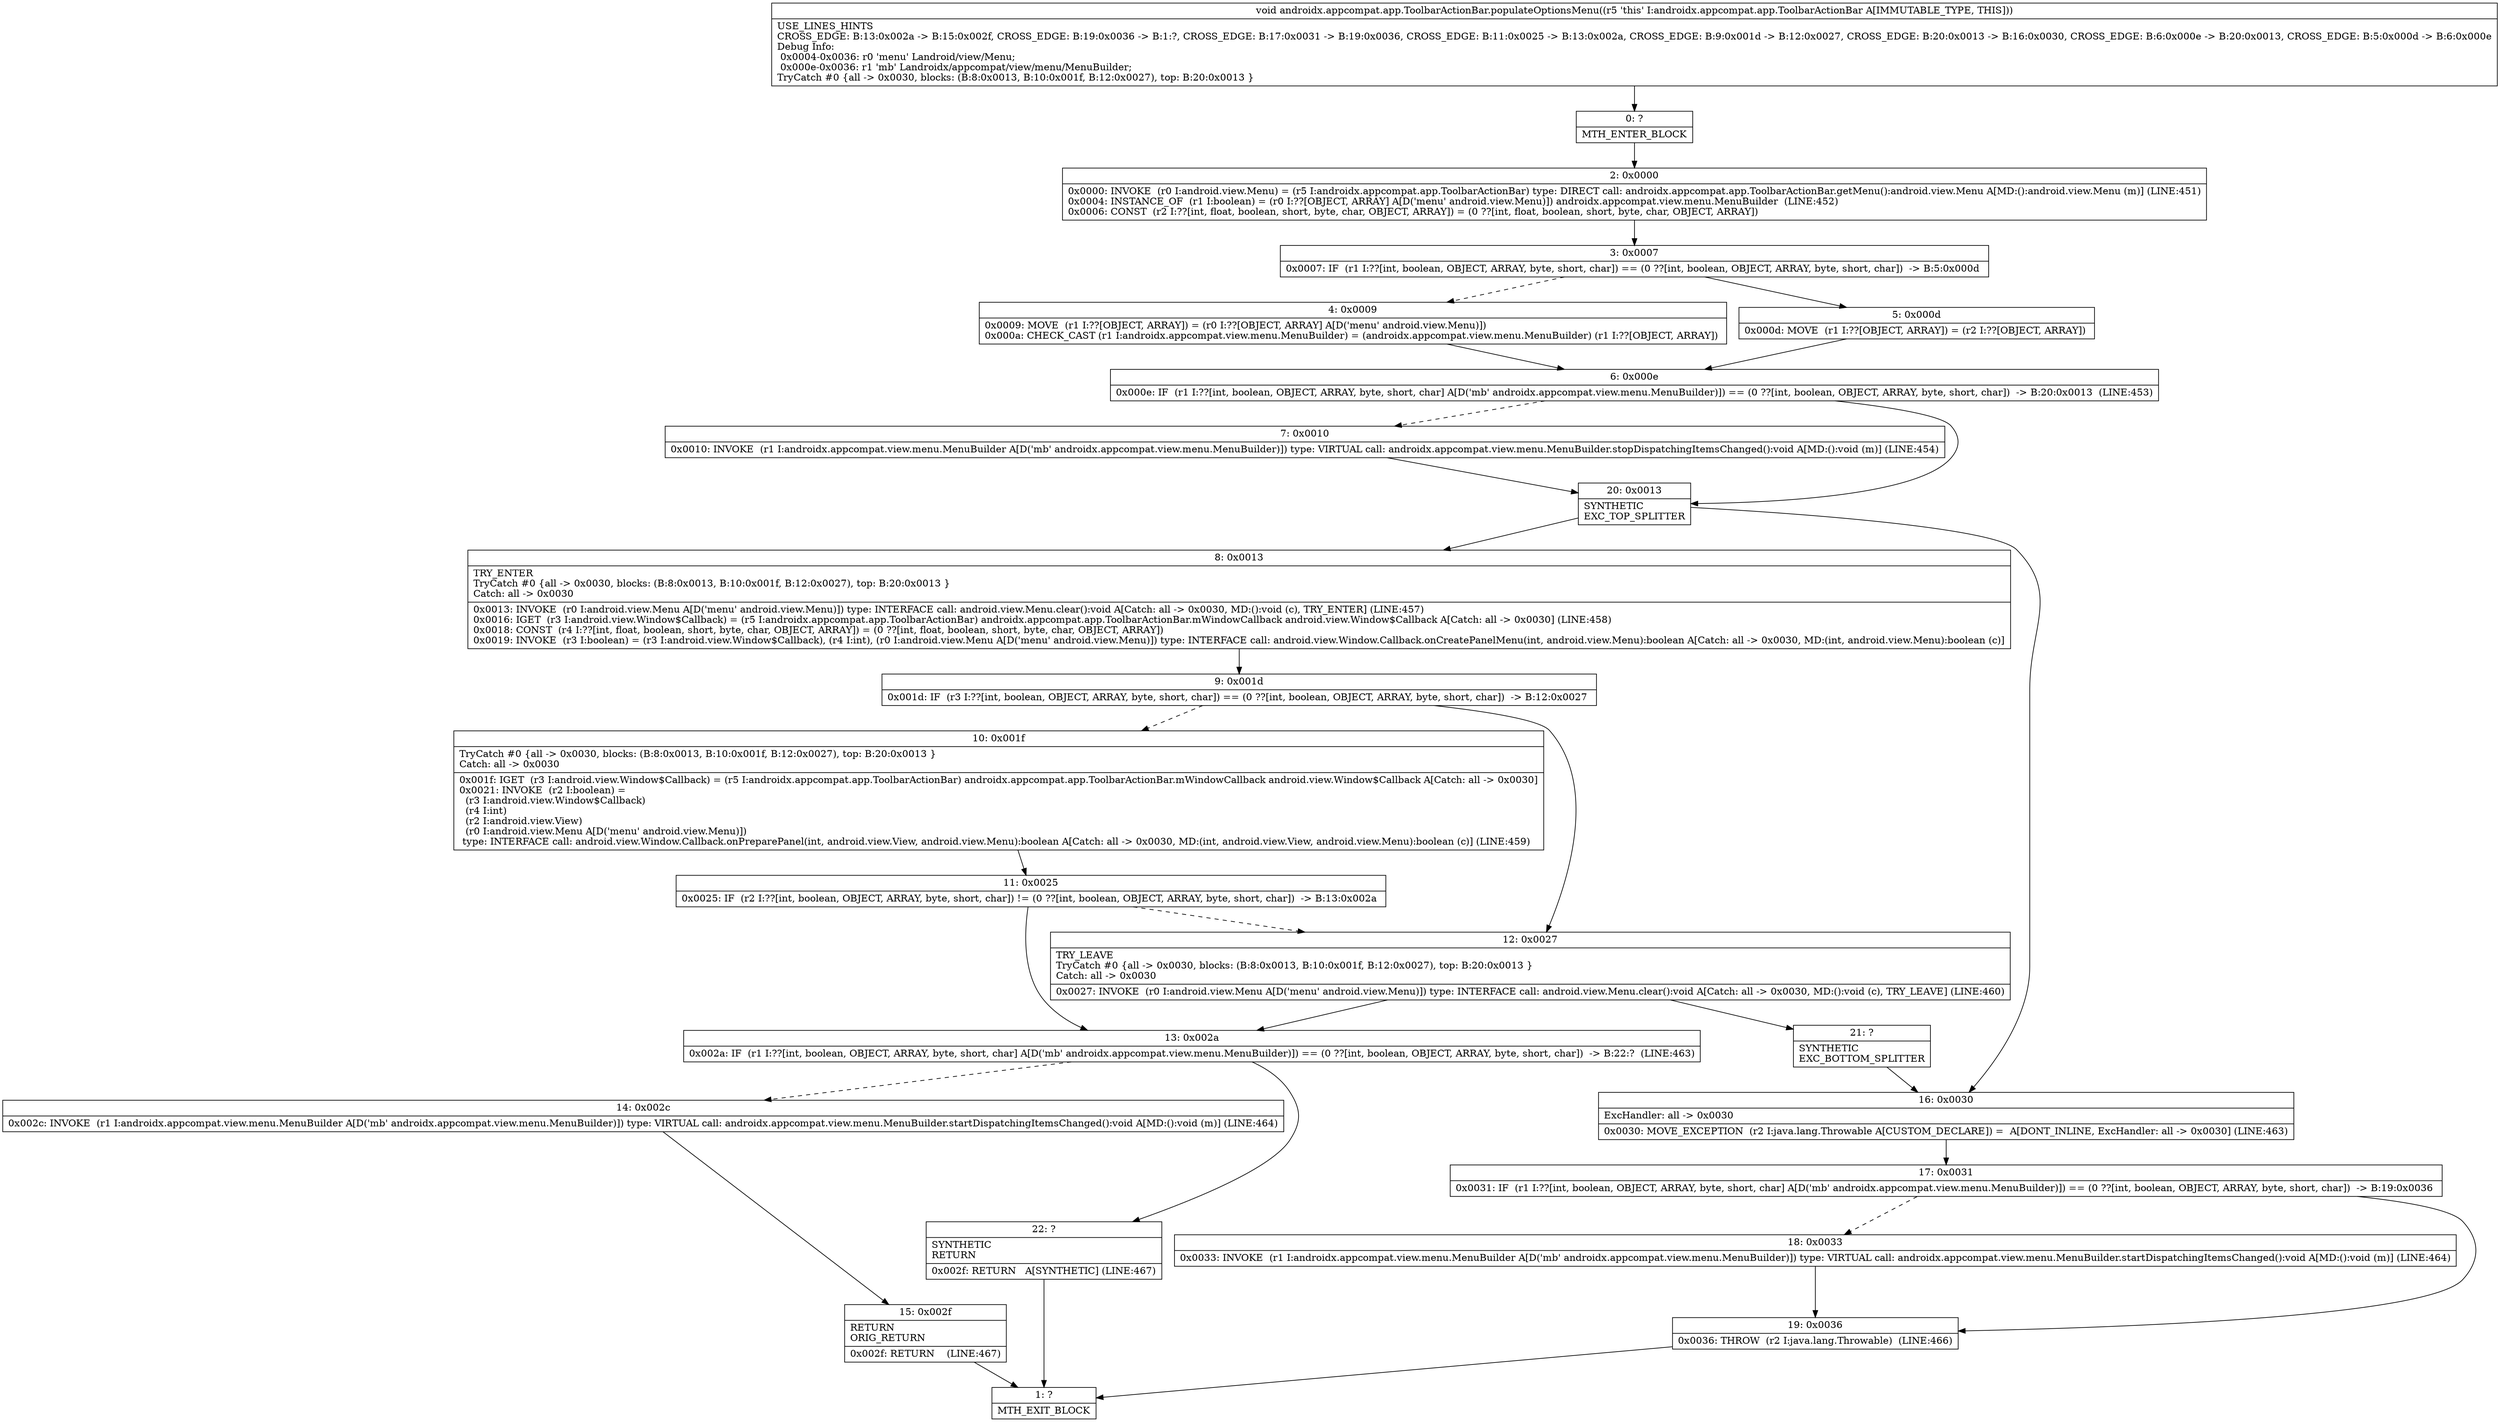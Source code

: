 digraph "CFG forandroidx.appcompat.app.ToolbarActionBar.populateOptionsMenu()V" {
Node_0 [shape=record,label="{0\:\ ?|MTH_ENTER_BLOCK\l}"];
Node_2 [shape=record,label="{2\:\ 0x0000|0x0000: INVOKE  (r0 I:android.view.Menu) = (r5 I:androidx.appcompat.app.ToolbarActionBar) type: DIRECT call: androidx.appcompat.app.ToolbarActionBar.getMenu():android.view.Menu A[MD:():android.view.Menu (m)] (LINE:451)\l0x0004: INSTANCE_OF  (r1 I:boolean) = (r0 I:??[OBJECT, ARRAY] A[D('menu' android.view.Menu)]) androidx.appcompat.view.menu.MenuBuilder  (LINE:452)\l0x0006: CONST  (r2 I:??[int, float, boolean, short, byte, char, OBJECT, ARRAY]) = (0 ??[int, float, boolean, short, byte, char, OBJECT, ARRAY]) \l}"];
Node_3 [shape=record,label="{3\:\ 0x0007|0x0007: IF  (r1 I:??[int, boolean, OBJECT, ARRAY, byte, short, char]) == (0 ??[int, boolean, OBJECT, ARRAY, byte, short, char])  \-\> B:5:0x000d \l}"];
Node_4 [shape=record,label="{4\:\ 0x0009|0x0009: MOVE  (r1 I:??[OBJECT, ARRAY]) = (r0 I:??[OBJECT, ARRAY] A[D('menu' android.view.Menu)]) \l0x000a: CHECK_CAST (r1 I:androidx.appcompat.view.menu.MenuBuilder) = (androidx.appcompat.view.menu.MenuBuilder) (r1 I:??[OBJECT, ARRAY]) \l}"];
Node_6 [shape=record,label="{6\:\ 0x000e|0x000e: IF  (r1 I:??[int, boolean, OBJECT, ARRAY, byte, short, char] A[D('mb' androidx.appcompat.view.menu.MenuBuilder)]) == (0 ??[int, boolean, OBJECT, ARRAY, byte, short, char])  \-\> B:20:0x0013  (LINE:453)\l}"];
Node_7 [shape=record,label="{7\:\ 0x0010|0x0010: INVOKE  (r1 I:androidx.appcompat.view.menu.MenuBuilder A[D('mb' androidx.appcompat.view.menu.MenuBuilder)]) type: VIRTUAL call: androidx.appcompat.view.menu.MenuBuilder.stopDispatchingItemsChanged():void A[MD:():void (m)] (LINE:454)\l}"];
Node_20 [shape=record,label="{20\:\ 0x0013|SYNTHETIC\lEXC_TOP_SPLITTER\l}"];
Node_8 [shape=record,label="{8\:\ 0x0013|TRY_ENTER\lTryCatch #0 \{all \-\> 0x0030, blocks: (B:8:0x0013, B:10:0x001f, B:12:0x0027), top: B:20:0x0013 \}\lCatch: all \-\> 0x0030\l|0x0013: INVOKE  (r0 I:android.view.Menu A[D('menu' android.view.Menu)]) type: INTERFACE call: android.view.Menu.clear():void A[Catch: all \-\> 0x0030, MD:():void (c), TRY_ENTER] (LINE:457)\l0x0016: IGET  (r3 I:android.view.Window$Callback) = (r5 I:androidx.appcompat.app.ToolbarActionBar) androidx.appcompat.app.ToolbarActionBar.mWindowCallback android.view.Window$Callback A[Catch: all \-\> 0x0030] (LINE:458)\l0x0018: CONST  (r4 I:??[int, float, boolean, short, byte, char, OBJECT, ARRAY]) = (0 ??[int, float, boolean, short, byte, char, OBJECT, ARRAY]) \l0x0019: INVOKE  (r3 I:boolean) = (r3 I:android.view.Window$Callback), (r4 I:int), (r0 I:android.view.Menu A[D('menu' android.view.Menu)]) type: INTERFACE call: android.view.Window.Callback.onCreatePanelMenu(int, android.view.Menu):boolean A[Catch: all \-\> 0x0030, MD:(int, android.view.Menu):boolean (c)]\l}"];
Node_9 [shape=record,label="{9\:\ 0x001d|0x001d: IF  (r3 I:??[int, boolean, OBJECT, ARRAY, byte, short, char]) == (0 ??[int, boolean, OBJECT, ARRAY, byte, short, char])  \-\> B:12:0x0027 \l}"];
Node_10 [shape=record,label="{10\:\ 0x001f|TryCatch #0 \{all \-\> 0x0030, blocks: (B:8:0x0013, B:10:0x001f, B:12:0x0027), top: B:20:0x0013 \}\lCatch: all \-\> 0x0030\l|0x001f: IGET  (r3 I:android.view.Window$Callback) = (r5 I:androidx.appcompat.app.ToolbarActionBar) androidx.appcompat.app.ToolbarActionBar.mWindowCallback android.view.Window$Callback A[Catch: all \-\> 0x0030]\l0x0021: INVOKE  (r2 I:boolean) = \l  (r3 I:android.view.Window$Callback)\l  (r4 I:int)\l  (r2 I:android.view.View)\l  (r0 I:android.view.Menu A[D('menu' android.view.Menu)])\l type: INTERFACE call: android.view.Window.Callback.onPreparePanel(int, android.view.View, android.view.Menu):boolean A[Catch: all \-\> 0x0030, MD:(int, android.view.View, android.view.Menu):boolean (c)] (LINE:459)\l}"];
Node_11 [shape=record,label="{11\:\ 0x0025|0x0025: IF  (r2 I:??[int, boolean, OBJECT, ARRAY, byte, short, char]) != (0 ??[int, boolean, OBJECT, ARRAY, byte, short, char])  \-\> B:13:0x002a \l}"];
Node_13 [shape=record,label="{13\:\ 0x002a|0x002a: IF  (r1 I:??[int, boolean, OBJECT, ARRAY, byte, short, char] A[D('mb' androidx.appcompat.view.menu.MenuBuilder)]) == (0 ??[int, boolean, OBJECT, ARRAY, byte, short, char])  \-\> B:22:?  (LINE:463)\l}"];
Node_14 [shape=record,label="{14\:\ 0x002c|0x002c: INVOKE  (r1 I:androidx.appcompat.view.menu.MenuBuilder A[D('mb' androidx.appcompat.view.menu.MenuBuilder)]) type: VIRTUAL call: androidx.appcompat.view.menu.MenuBuilder.startDispatchingItemsChanged():void A[MD:():void (m)] (LINE:464)\l}"];
Node_15 [shape=record,label="{15\:\ 0x002f|RETURN\lORIG_RETURN\l|0x002f: RETURN    (LINE:467)\l}"];
Node_1 [shape=record,label="{1\:\ ?|MTH_EXIT_BLOCK\l}"];
Node_22 [shape=record,label="{22\:\ ?|SYNTHETIC\lRETURN\l|0x002f: RETURN   A[SYNTHETIC] (LINE:467)\l}"];
Node_12 [shape=record,label="{12\:\ 0x0027|TRY_LEAVE\lTryCatch #0 \{all \-\> 0x0030, blocks: (B:8:0x0013, B:10:0x001f, B:12:0x0027), top: B:20:0x0013 \}\lCatch: all \-\> 0x0030\l|0x0027: INVOKE  (r0 I:android.view.Menu A[D('menu' android.view.Menu)]) type: INTERFACE call: android.view.Menu.clear():void A[Catch: all \-\> 0x0030, MD:():void (c), TRY_LEAVE] (LINE:460)\l}"];
Node_21 [shape=record,label="{21\:\ ?|SYNTHETIC\lEXC_BOTTOM_SPLITTER\l}"];
Node_16 [shape=record,label="{16\:\ 0x0030|ExcHandler: all \-\> 0x0030\l|0x0030: MOVE_EXCEPTION  (r2 I:java.lang.Throwable A[CUSTOM_DECLARE]) =  A[DONT_INLINE, ExcHandler: all \-\> 0x0030] (LINE:463)\l}"];
Node_17 [shape=record,label="{17\:\ 0x0031|0x0031: IF  (r1 I:??[int, boolean, OBJECT, ARRAY, byte, short, char] A[D('mb' androidx.appcompat.view.menu.MenuBuilder)]) == (0 ??[int, boolean, OBJECT, ARRAY, byte, short, char])  \-\> B:19:0x0036 \l}"];
Node_18 [shape=record,label="{18\:\ 0x0033|0x0033: INVOKE  (r1 I:androidx.appcompat.view.menu.MenuBuilder A[D('mb' androidx.appcompat.view.menu.MenuBuilder)]) type: VIRTUAL call: androidx.appcompat.view.menu.MenuBuilder.startDispatchingItemsChanged():void A[MD:():void (m)] (LINE:464)\l}"];
Node_19 [shape=record,label="{19\:\ 0x0036|0x0036: THROW  (r2 I:java.lang.Throwable)  (LINE:466)\l}"];
Node_5 [shape=record,label="{5\:\ 0x000d|0x000d: MOVE  (r1 I:??[OBJECT, ARRAY]) = (r2 I:??[OBJECT, ARRAY]) \l}"];
MethodNode[shape=record,label="{void androidx.appcompat.app.ToolbarActionBar.populateOptionsMenu((r5 'this' I:androidx.appcompat.app.ToolbarActionBar A[IMMUTABLE_TYPE, THIS]))  | USE_LINES_HINTS\lCROSS_EDGE: B:13:0x002a \-\> B:15:0x002f, CROSS_EDGE: B:19:0x0036 \-\> B:1:?, CROSS_EDGE: B:17:0x0031 \-\> B:19:0x0036, CROSS_EDGE: B:11:0x0025 \-\> B:13:0x002a, CROSS_EDGE: B:9:0x001d \-\> B:12:0x0027, CROSS_EDGE: B:20:0x0013 \-\> B:16:0x0030, CROSS_EDGE: B:6:0x000e \-\> B:20:0x0013, CROSS_EDGE: B:5:0x000d \-\> B:6:0x000e\lDebug Info:\l  0x0004\-0x0036: r0 'menu' Landroid\/view\/Menu;\l  0x000e\-0x0036: r1 'mb' Landroidx\/appcompat\/view\/menu\/MenuBuilder;\lTryCatch #0 \{all \-\> 0x0030, blocks: (B:8:0x0013, B:10:0x001f, B:12:0x0027), top: B:20:0x0013 \}\l}"];
MethodNode -> Node_0;Node_0 -> Node_2;
Node_2 -> Node_3;
Node_3 -> Node_4[style=dashed];
Node_3 -> Node_5;
Node_4 -> Node_6;
Node_6 -> Node_7[style=dashed];
Node_6 -> Node_20;
Node_7 -> Node_20;
Node_20 -> Node_8;
Node_20 -> Node_16;
Node_8 -> Node_9;
Node_9 -> Node_10[style=dashed];
Node_9 -> Node_12;
Node_10 -> Node_11;
Node_11 -> Node_12[style=dashed];
Node_11 -> Node_13;
Node_13 -> Node_14[style=dashed];
Node_13 -> Node_22;
Node_14 -> Node_15;
Node_15 -> Node_1;
Node_22 -> Node_1;
Node_12 -> Node_13;
Node_12 -> Node_21;
Node_21 -> Node_16;
Node_16 -> Node_17;
Node_17 -> Node_18[style=dashed];
Node_17 -> Node_19;
Node_18 -> Node_19;
Node_19 -> Node_1;
Node_5 -> Node_6;
}

